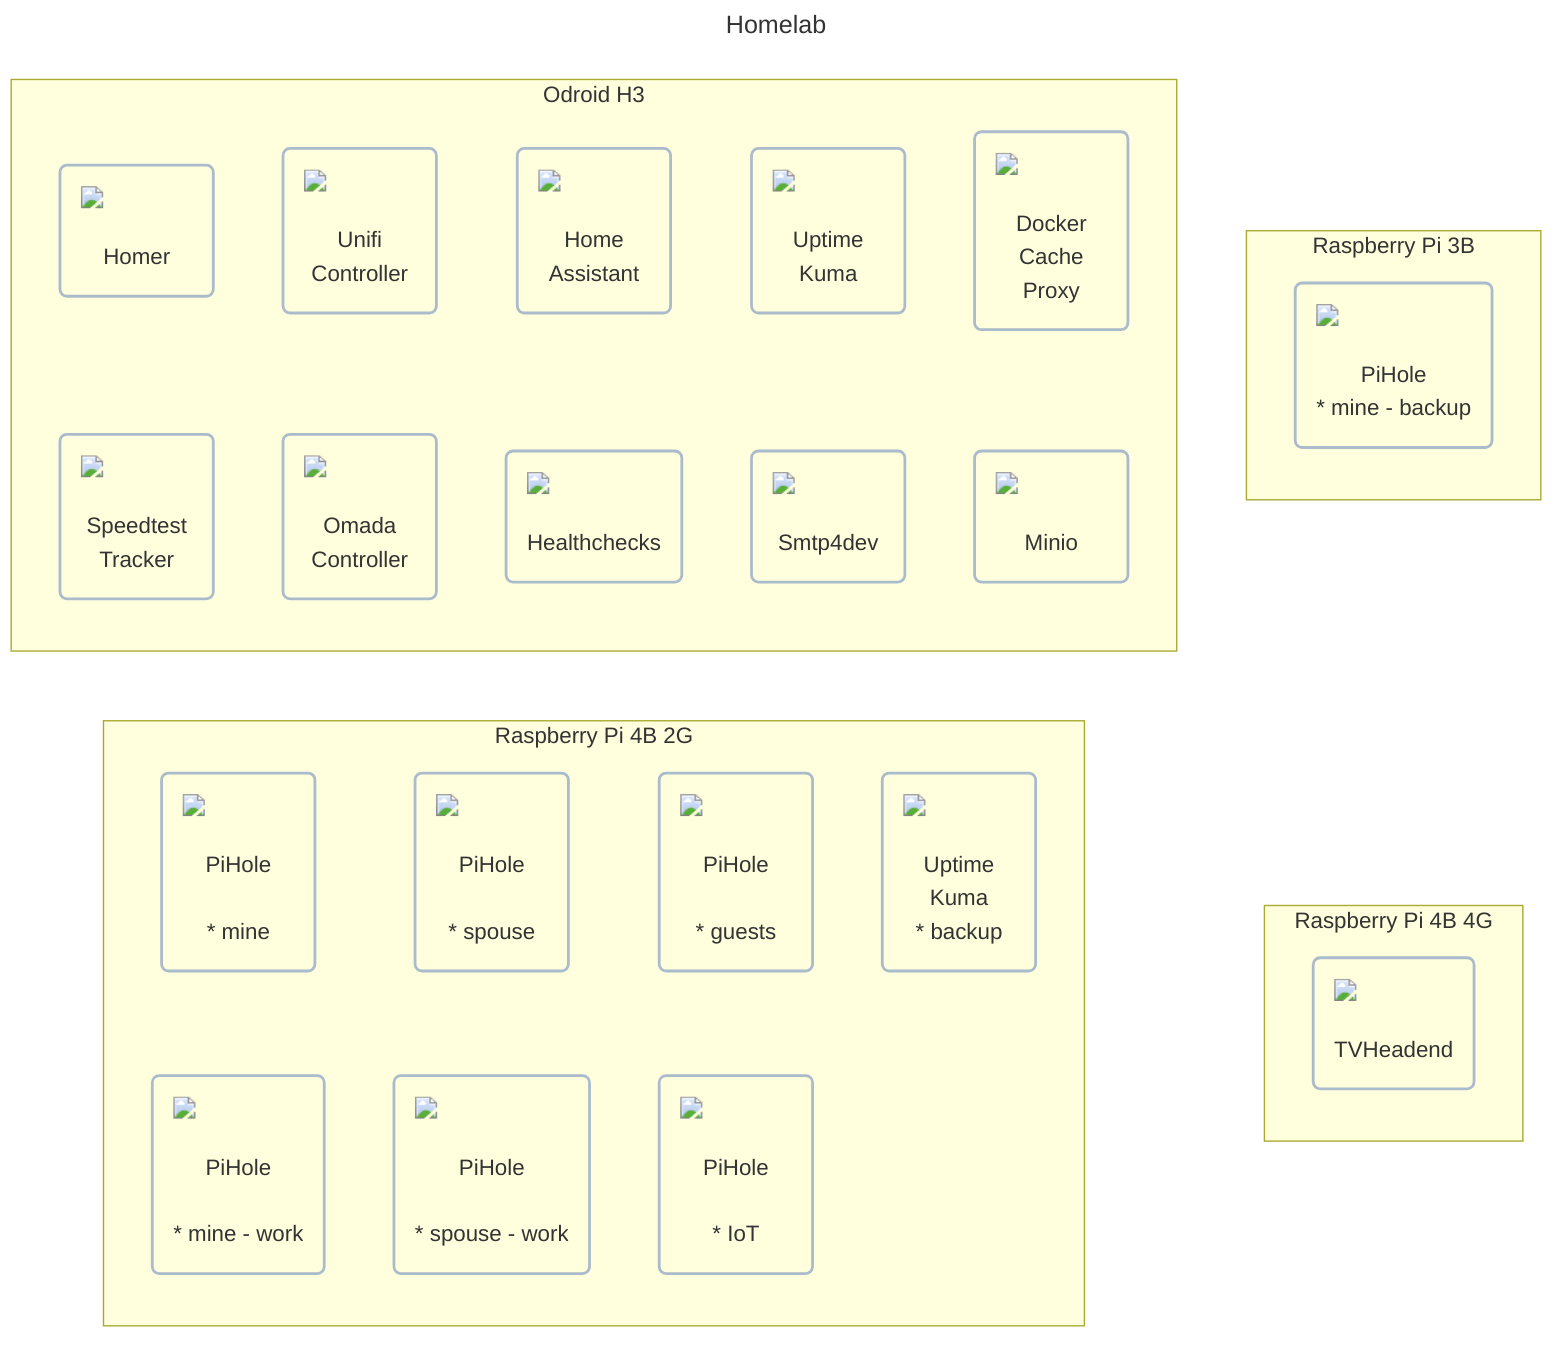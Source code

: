 ---
title: Homelab
---
%%{ init : { "theme" : "default", "flowchart" : { "curve" : "linear" }}}%%

flowchart LR
    classDef default fill:#00000000,stroke:#00000000,stroke-width:0px;
    classDef component fill:#00000000,stroke:#aabbccff,stroke-width:2px;
    classDef section fill:#00000000,stroke:#aabbccff,stroke-width:3px;

    subgraph raspberry_pi_3b["Raspberry Pi 3B"]
        pihole_mine_backup("<img src='../../../../icons/pihole.png' style='min-width:80px;max-width:80px' /><br />PiHole<br />* mine - backup")

        class pihole_mine_backup component
    end
    class raspberry_pi_3b section

    subgraph raspberry_pi_4b_2g["Raspberry Pi 4B 2G"]
        pihole_mine("<img src='../../../../icons/pihole.png' style='min-width:80px;max-width:80px' /><br />PiHole<br /> <br />* mine")
        pihole_mine_work("<img src='../../../../icons/pihole.png' style='min-width:80px;max-width:80px' /><br />PiHole<br /> <br />* mine - work")
        pihole_guests("<img src='../../../../icons/pihole.png' style='min-width:80px;max-width:80px' /><br />PiHole<br /> <br />* guests")
        pihole_iot("<img src='../../../../icons/pihole.png' style='min-width:80px;max-width:80px' /><br />PiHole<br /> <br />* IoT")
        pihole_spouse("<img src='../../../../icons/pihole.png' style='min-width:80px;max-width:80px' /><br />PiHole<br /> <br />* spouse")
        pihole_spouse_work("<img src='../../../../icons/pihole.png' style='min-width:80px;max-width:80px' /><br />PiHole<br /> <br />* spouse - work")
        uptime_kuma_backup("<img src='../../../../icons/uptime-kuma.png' style='min-width:80px;max-width:80px' /><br />Uptime<br />Kuma<br />* backup")
        hidden_1(" ")

        class pihole_guests component
        class pihole_iot component
        class pihole_mine component
        class pihole_mine_work component
        class pihole_spouse component
        class pihole_spouse_work component
        class uptime_kuma_backup component

        pihole_mine ~~~ pihole_mine_work
        pihole_spouse ~~~ pihole_spouse_work
        pihole_guests ~~~ pihole_iot
        uptime_kuma_backup ~~~ hidden_1

    end
    class raspberry_pi_4b_2g section

    subgraph raspberry_pi_4b_4g["Raspberry Pi 4B 4G"]
        tvheadend("<img src='../../../../icons/tvheadend.png' style='min-width:80px;max-width:80px' /><br />TVHeadend")

        class tvheadend component
    end
    class raspberry_pi_4b_4g section

    subgraph odroid_h3["Odroid H3"]
        docker_cache_proxy("<img src='../../../../icons/docker.png' style='min-width:80px;max-width:80px' /><br />Docker<br />Cache<br />Proxy")
        healthchecks("<img src='../../../../icons/healthchecks.png' style='min-width:80px;max-width:80px' /><br />Healthchecks")
        home_assistant("<img src='../../../../icons/home-assistant.png' style='min-width:80px;max-width:80px' /><br />Home<br />Assistant")
        homer("<img src='../../../../icons/homer.png' style='min-width:80px;max-width:80px' /><br />Homer")
        minio("<img src='../../../../icons/minio.png' style='min-width:80px;max-width:80px' /><br />Minio")
        omada_controller("<img src='../../../../icons/tp-link-omada.png' style='min-width:80px;max-width:80px' /><br />Omada<br />Controller")
        smtp4dev("<img src='../../../../icons/smtp4dev.png' style='min-width:80px;max-width:80px' /><br />Smtp4dev")
        speedtest_tracker("<img src='../../../../icons/speedtest-tracker.png' style='min-width:80px;max-width:80px' /><br />Speedtest<br />Tracker")
        unifi_controller("<img src='../../../../icons/unifi.png' style='min-width:80px;max-width:80px' /><br />Unifi<br />Controller")
        uptime_kuma("<img src='../../../../icons/uptime-kuma.png' style='min-width:80px;max-width:80px' /><br />Uptime<br />Kuma")

        class docker_cache_proxy component
        class healthchecks component
        class home_assistant component
        class homer component
        class minio component
        class omada_controller component
        class smtp4dev component
        class speedtest_tracker component
        class unifi_controller component
        class uptime_kuma component

        homer ~~~ speedtest_tracker
        unifi_controller ~~~ omada_controller
        home_assistant ~~~ healthchecks
        uptime_kuma ~~~ smtp4dev
        docker_cache_proxy ~~~ minio
    end
    class odroid_h3 section

    odroid_h3 ~~~ raspberry_pi_3b
    raspberry_pi_4b_2g ~~~ raspberry_pi_4b_4g